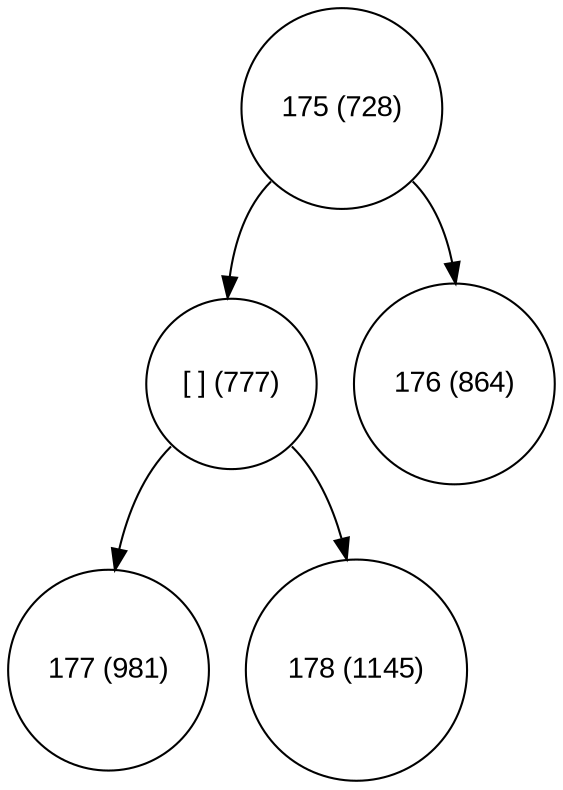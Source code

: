 digraph move_up {
	node [fontname="Arial", shape="circle", width=0.5]; 

	0 [label = "175 (728)"];
	0:sw -> 1;
	1 [label = "[ ] (777)"];
	1:sw -> 3;
	3 [label = "177 (981)"];
	1:se -> 4;
	4 [label = "178 (1145)"];
	0:se -> 2;
	2 [label = "176 (864)"];
}
